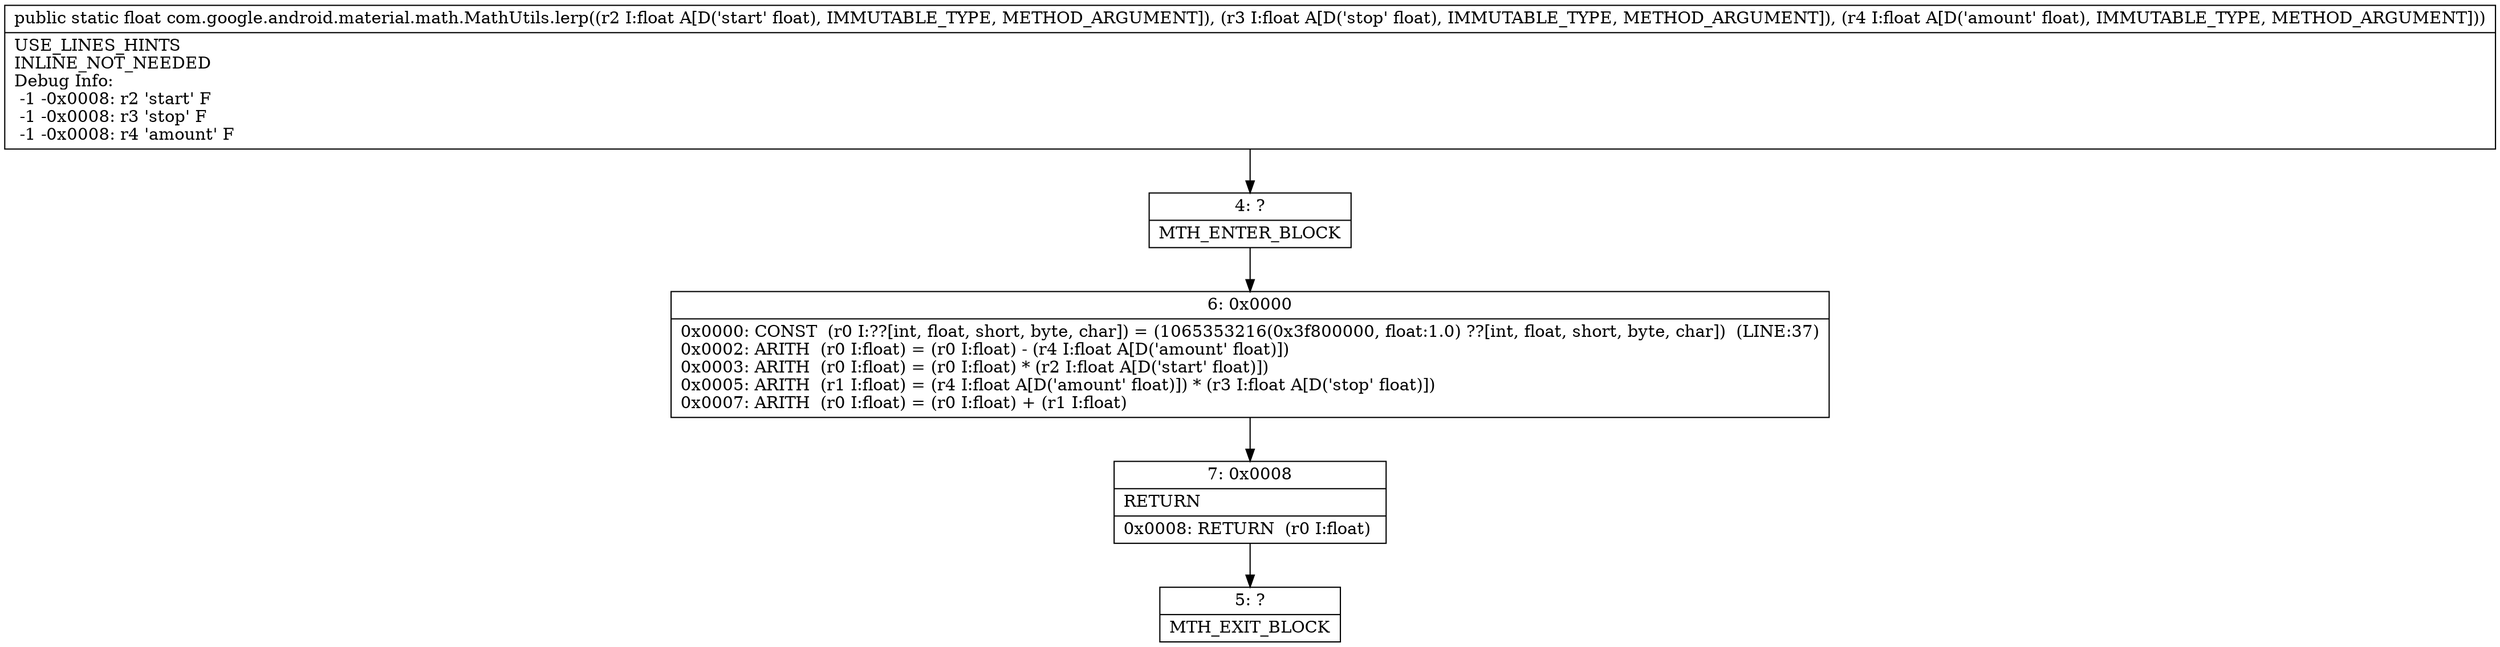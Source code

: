 digraph "CFG forcom.google.android.material.math.MathUtils.lerp(FFF)F" {
Node_4 [shape=record,label="{4\:\ ?|MTH_ENTER_BLOCK\l}"];
Node_6 [shape=record,label="{6\:\ 0x0000|0x0000: CONST  (r0 I:??[int, float, short, byte, char]) = (1065353216(0x3f800000, float:1.0) ??[int, float, short, byte, char])  (LINE:37)\l0x0002: ARITH  (r0 I:float) = (r0 I:float) \- (r4 I:float A[D('amount' float)]) \l0x0003: ARITH  (r0 I:float) = (r0 I:float) * (r2 I:float A[D('start' float)]) \l0x0005: ARITH  (r1 I:float) = (r4 I:float A[D('amount' float)]) * (r3 I:float A[D('stop' float)]) \l0x0007: ARITH  (r0 I:float) = (r0 I:float) + (r1 I:float) \l}"];
Node_7 [shape=record,label="{7\:\ 0x0008|RETURN\l|0x0008: RETURN  (r0 I:float) \l}"];
Node_5 [shape=record,label="{5\:\ ?|MTH_EXIT_BLOCK\l}"];
MethodNode[shape=record,label="{public static float com.google.android.material.math.MathUtils.lerp((r2 I:float A[D('start' float), IMMUTABLE_TYPE, METHOD_ARGUMENT]), (r3 I:float A[D('stop' float), IMMUTABLE_TYPE, METHOD_ARGUMENT]), (r4 I:float A[D('amount' float), IMMUTABLE_TYPE, METHOD_ARGUMENT]))  | USE_LINES_HINTS\lINLINE_NOT_NEEDED\lDebug Info:\l  \-1 \-0x0008: r2 'start' F\l  \-1 \-0x0008: r3 'stop' F\l  \-1 \-0x0008: r4 'amount' F\l}"];
MethodNode -> Node_4;Node_4 -> Node_6;
Node_6 -> Node_7;
Node_7 -> Node_5;
}

